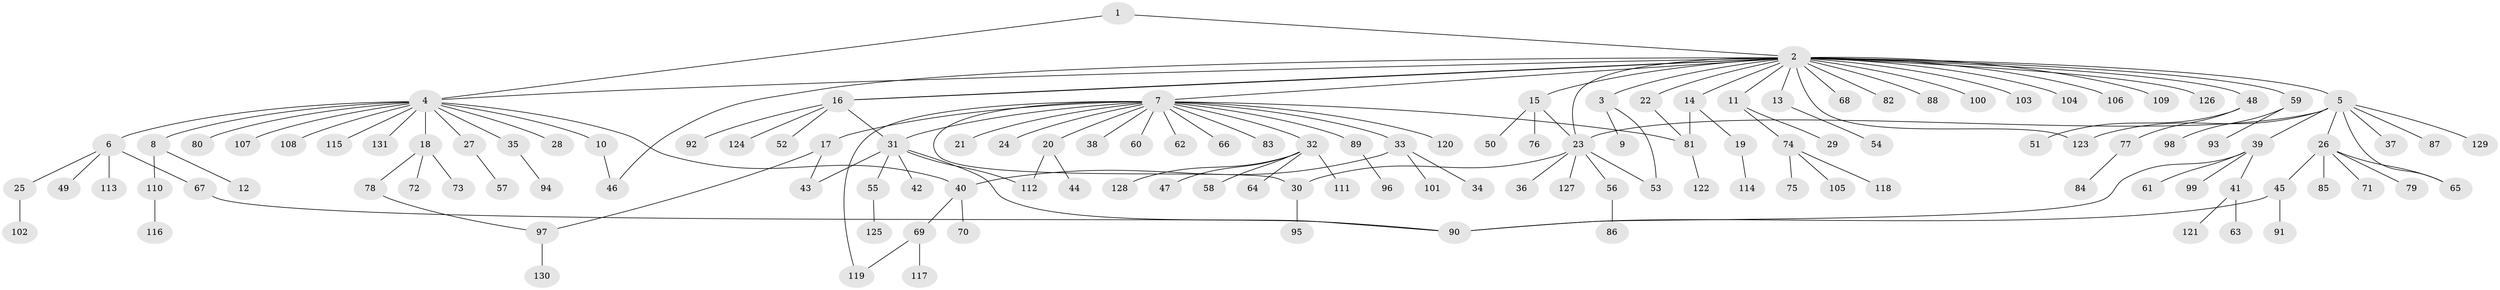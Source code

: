 // coarse degree distribution, {6: 0.02531645569620253, 3: 0.0759493670886076, 1: 0.5569620253164557, 5: 0.012658227848101266, 4: 0.05063291139240506, 2: 0.22784810126582278, 14: 0.012658227848101266, 17: 0.012658227848101266, 23: 0.012658227848101266, 7: 0.012658227848101266}
// Generated by graph-tools (version 1.1) at 2025/36/03/04/25 23:36:46]
// undirected, 131 vertices, 150 edges
graph export_dot {
  node [color=gray90,style=filled];
  1;
  2;
  3;
  4;
  5;
  6;
  7;
  8;
  9;
  10;
  11;
  12;
  13;
  14;
  15;
  16;
  17;
  18;
  19;
  20;
  21;
  22;
  23;
  24;
  25;
  26;
  27;
  28;
  29;
  30;
  31;
  32;
  33;
  34;
  35;
  36;
  37;
  38;
  39;
  40;
  41;
  42;
  43;
  44;
  45;
  46;
  47;
  48;
  49;
  50;
  51;
  52;
  53;
  54;
  55;
  56;
  57;
  58;
  59;
  60;
  61;
  62;
  63;
  64;
  65;
  66;
  67;
  68;
  69;
  70;
  71;
  72;
  73;
  74;
  75;
  76;
  77;
  78;
  79;
  80;
  81;
  82;
  83;
  84;
  85;
  86;
  87;
  88;
  89;
  90;
  91;
  92;
  93;
  94;
  95;
  96;
  97;
  98;
  99;
  100;
  101;
  102;
  103;
  104;
  105;
  106;
  107;
  108;
  109;
  110;
  111;
  112;
  113;
  114;
  115;
  116;
  117;
  118;
  119;
  120;
  121;
  122;
  123;
  124;
  125;
  126;
  127;
  128;
  129;
  130;
  131;
  1 -- 2;
  1 -- 4;
  2 -- 3;
  2 -- 4;
  2 -- 5;
  2 -- 7;
  2 -- 11;
  2 -- 13;
  2 -- 14;
  2 -- 15;
  2 -- 16;
  2 -- 16;
  2 -- 22;
  2 -- 23;
  2 -- 46;
  2 -- 48;
  2 -- 59;
  2 -- 68;
  2 -- 82;
  2 -- 88;
  2 -- 100;
  2 -- 103;
  2 -- 104;
  2 -- 106;
  2 -- 109;
  2 -- 123;
  2 -- 126;
  3 -- 9;
  3 -- 53;
  4 -- 6;
  4 -- 8;
  4 -- 10;
  4 -- 18;
  4 -- 27;
  4 -- 28;
  4 -- 35;
  4 -- 40;
  4 -- 80;
  4 -- 107;
  4 -- 108;
  4 -- 115;
  4 -- 131;
  5 -- 23;
  5 -- 26;
  5 -- 37;
  5 -- 39;
  5 -- 65;
  5 -- 87;
  5 -- 123;
  5 -- 129;
  6 -- 25;
  6 -- 49;
  6 -- 67;
  6 -- 113;
  7 -- 17;
  7 -- 20;
  7 -- 21;
  7 -- 24;
  7 -- 30;
  7 -- 31;
  7 -- 32;
  7 -- 33;
  7 -- 38;
  7 -- 60;
  7 -- 62;
  7 -- 66;
  7 -- 81;
  7 -- 83;
  7 -- 89;
  7 -- 119;
  7 -- 120;
  8 -- 12;
  8 -- 110;
  10 -- 46;
  11 -- 29;
  11 -- 74;
  13 -- 54;
  14 -- 19;
  14 -- 81;
  15 -- 23;
  15 -- 50;
  15 -- 76;
  16 -- 31;
  16 -- 52;
  16 -- 92;
  16 -- 124;
  17 -- 43;
  17 -- 97;
  18 -- 72;
  18 -- 73;
  18 -- 78;
  19 -- 114;
  20 -- 44;
  20 -- 112;
  22 -- 81;
  23 -- 30;
  23 -- 36;
  23 -- 53;
  23 -- 56;
  23 -- 127;
  25 -- 102;
  26 -- 45;
  26 -- 65;
  26 -- 71;
  26 -- 79;
  26 -- 85;
  27 -- 57;
  30 -- 95;
  31 -- 42;
  31 -- 43;
  31 -- 55;
  31 -- 90;
  31 -- 112;
  32 -- 47;
  32 -- 58;
  32 -- 64;
  32 -- 111;
  32 -- 128;
  33 -- 34;
  33 -- 40;
  33 -- 101;
  35 -- 94;
  39 -- 41;
  39 -- 61;
  39 -- 90;
  39 -- 99;
  40 -- 69;
  40 -- 70;
  41 -- 63;
  41 -- 121;
  45 -- 90;
  45 -- 91;
  48 -- 51;
  48 -- 77;
  55 -- 125;
  56 -- 86;
  59 -- 93;
  59 -- 98;
  67 -- 90;
  69 -- 117;
  69 -- 119;
  74 -- 75;
  74 -- 105;
  74 -- 118;
  77 -- 84;
  78 -- 97;
  81 -- 122;
  89 -- 96;
  97 -- 130;
  110 -- 116;
}

